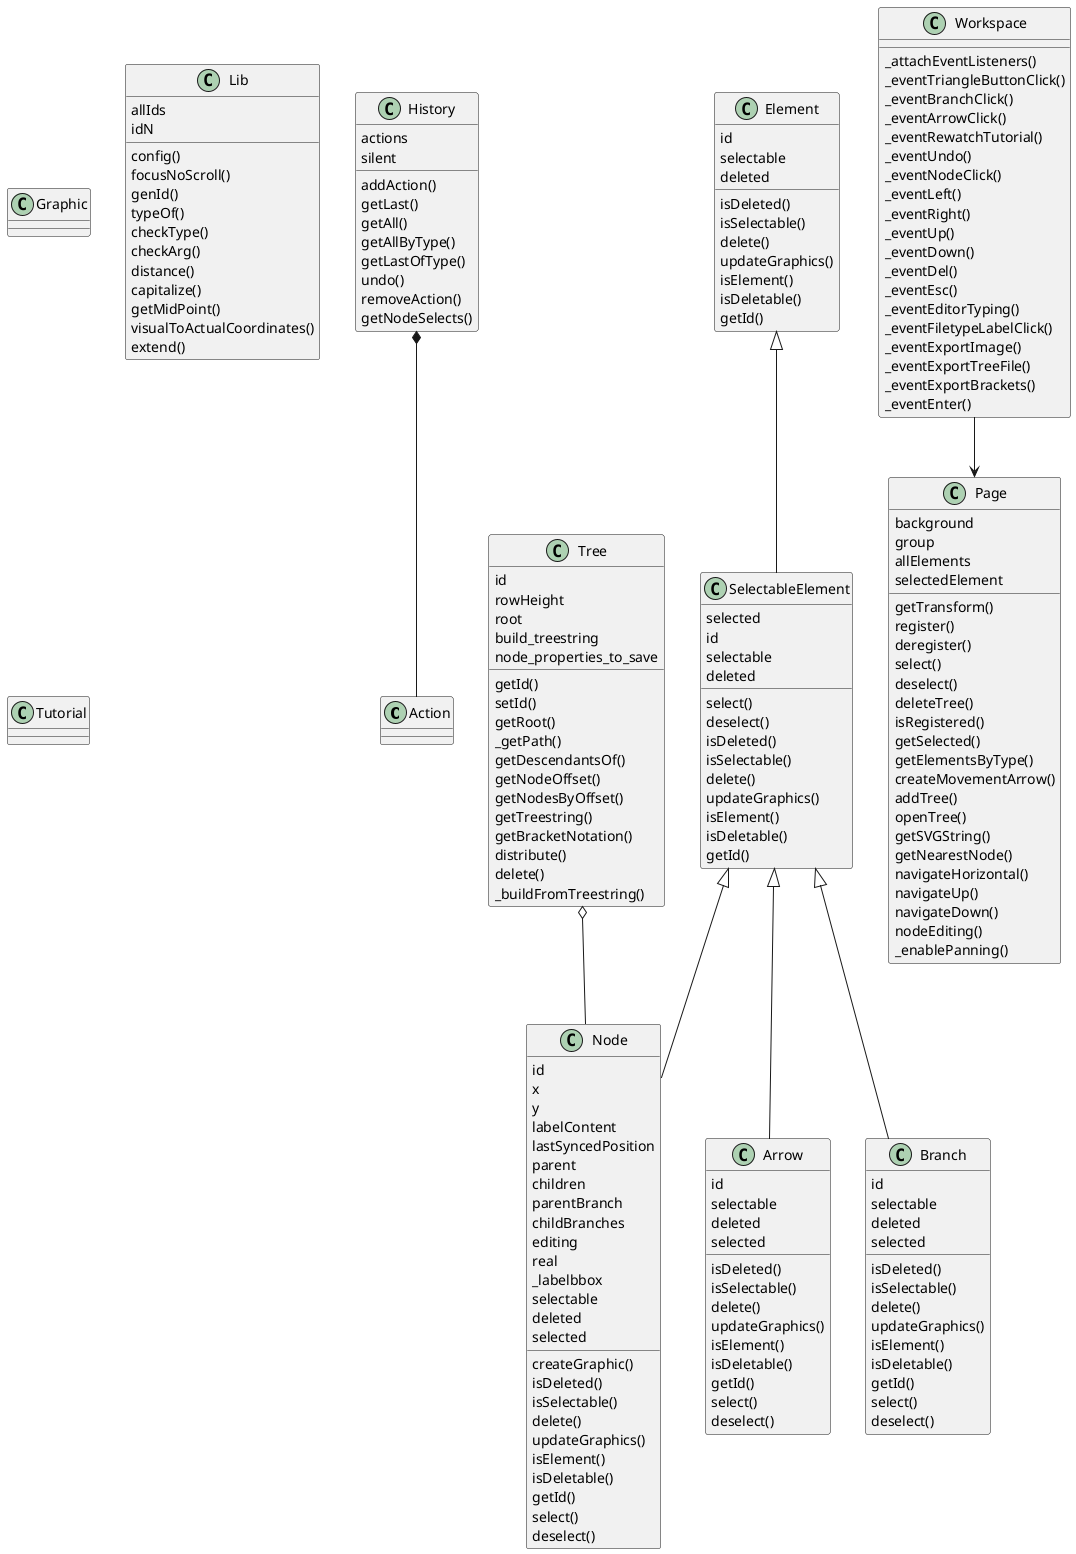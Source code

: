@startuml 
class Action {
}
class Arrow {
    isDeleted()
    isSelectable()
    delete()
    updateGraphics()
    isElement()
    isDeletable()
    getId()
    select()
    deselect()
    id
    selectable
    deleted
    selected
}
class Branch {
    isDeleted()
    isSelectable()
    delete()
    updateGraphics()
    isElement()
    isDeletable()
    getId()
    select()
    deselect()
    id
    selectable
    deleted
    selected
}
class Element {
    isDeleted()
    isSelectable()
    delete()
    updateGraphics()
    isElement()
    isDeletable()
    getId()
    id
    selectable
    deleted
}
class Graphic {
}
class Node {
    createGraphic()
    isDeleted()
    isSelectable()
    delete()
    updateGraphics()
    isElement()
    isDeletable()
    getId()
    select()
    deselect()
    id
    x
    y
    labelContent
    lastSyncedPosition
    parent
    children
    parentBranch
    childBranches
    editing
    real
    _labelbbox
    selectable
    deleted
    selected
}
class SelectableElement {
    select()
    deselect()
    isDeleted()
    isSelectable()
    delete()
    updateGraphics()
    isElement()
    isDeletable()
    getId()
    selected
    id
    selectable
    deleted
}
class Page {
    getTransform()
    register()
    deregister()
    select()
    deselect()
    deleteTree()
    isRegistered()
    getSelected()
    getElementsByType()
    createMovementArrow()
    addTree()
    openTree()
    getSVGString()
    getNearestNode()
    navigateHorizontal()
    navigateUp()
    navigateDown()
    nodeEditing()
    _enablePanning()
    background
    group
    allElements
    selectedElement
}
class Tree {
    getId()
    setId()
    getRoot()
    _getPath()
    getDescendantsOf()
    getNodeOffset()
    getNodesByOffset()
    getTreestring()
    getBracketNotation()
    distribute()
    delete()
    _buildFromTreestring()
    id
    rowHeight
    root
    build_treestring
    node_properties_to_save
}
class History {
    addAction()
    getLast()
    getAll()
    getAllByType()
    getLastOfType()
    undo()
    removeAction()
    getNodeSelects()
    actions
    silent
}
class Lib {
    config()
    focusNoScroll()
    genId()
    typeOf()
    checkType()
    checkArg()
    distance()
    capitalize()
    getMidPoint()
    visualToActualCoordinates()
    extend()
    allIds
    idN
}
class Tutorial {
}
class Workspace {
    _attachEventListeners()
    _eventTriangleButtonClick()
    _eventBranchClick()
    _eventArrowClick()
    _eventRewatchTutorial()
    _eventUndo()
    _eventNodeClick()
    _eventLeft()
    _eventRight()
    _eventUp()
    _eventDown()
    _eventDel()
    _eventEsc()
    _eventEditorTyping()
    _eventFiletypeLabelClick()
    _eventExportImage()
    _eventExportTreeFile()
    _eventExportBrackets()
    _eventEnter()
}
SelectableElement <|-- Node
SelectableElement <|-- Branch
SelectableElement <|-- Arrow
Element <|-- SelectableElement
Tree o-- Node
History *-- Action
Workspace --> Page
@enduml